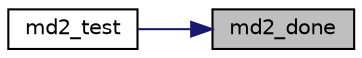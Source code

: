 digraph "md2_done"
{
 // LATEX_PDF_SIZE
  edge [fontname="Helvetica",fontsize="10",labelfontname="Helvetica",labelfontsize="10"];
  node [fontname="Helvetica",fontsize="10",shape=record];
  rankdir="RL";
  Node10 [label="md2_done",height=0.2,width=0.4,color="black", fillcolor="grey75", style="filled", fontcolor="black",tooltip="Terminate the hash to get the digest."];
  Node10 -> Node11 [dir="back",color="midnightblue",fontsize="10",style="solid",fontname="Helvetica"];
  Node11 [label="md2_test",height=0.2,width=0.4,color="black", fillcolor="white", style="filled",URL="$md2_8c.html#a19f63336fd915d311a395eec0426a46b",tooltip="Self-test the hash."];
}
